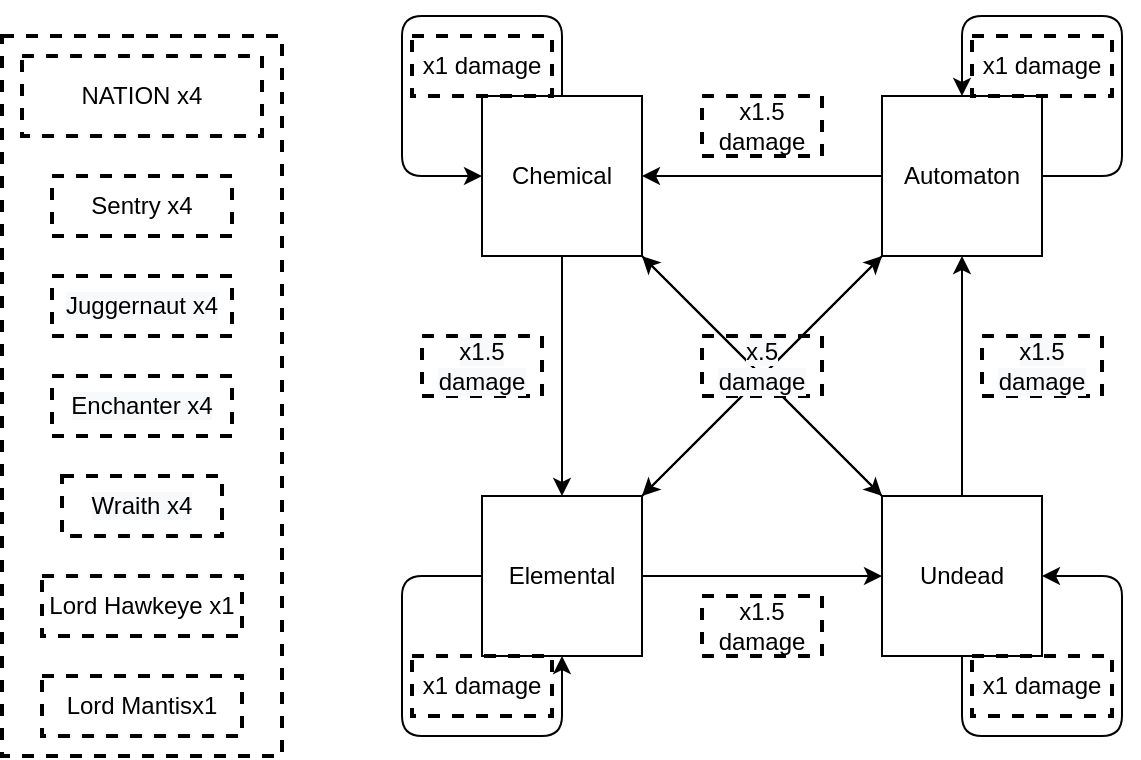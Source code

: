 <mxfile version="13.9.6" type="device"><diagram id="c8KTr1DYUm17pUYMkHzg" name="Page-1"><mxGraphModel dx="760" dy="475" grid="1" gridSize="10" guides="1" tooltips="1" connect="1" arrows="1" fold="1" page="1" pageScale="1" pageWidth="850" pageHeight="1100" math="0" shadow="0"><root><mxCell id="0"/><mxCell id="1" parent="0"/><mxCell id="LKzGPZN1289340XzwGW7-21" value="" style="endArrow=classic;html=1;exitX=1;exitY=0;exitDx=0;exitDy=0;entryX=0;entryY=1;entryDx=0;entryDy=0;" edge="1" parent="1" source="p6RT1x6VTXFocWAgLPQQ-4" target="p6RT1x6VTXFocWAgLPQQ-2"><mxGeometry width="50" height="50" relative="1" as="geometry"><mxPoint x="430" y="330" as="sourcePoint"/><mxPoint x="480" y="280" as="targetPoint"/></mxGeometry></mxCell><mxCell id="LKzGPZN1289340XzwGW7-16" value="" style="rounded=0;whiteSpace=wrap;html=1;dashed=1;strokeColor=#000000;strokeWidth=2;" vertex="1" parent="1"><mxGeometry x="120" y="130" width="140" height="360" as="geometry"/></mxCell><mxCell id="LKzGPZN1289340XzwGW7-2" style="edgeStyle=orthogonalEdgeStyle;rounded=0;orthogonalLoop=1;jettySize=auto;html=1;" edge="1" parent="1" source="p6RT1x6VTXFocWAgLPQQ-1" target="p6RT1x6VTXFocWAgLPQQ-4"><mxGeometry relative="1" as="geometry"/></mxCell><mxCell id="p6RT1x6VTXFocWAgLPQQ-1" value="Chemical" style="rounded=0;whiteSpace=wrap;html=1;" parent="1" vertex="1"><mxGeometry x="360" y="160" width="80" height="80" as="geometry"/></mxCell><mxCell id="LKzGPZN1289340XzwGW7-1" style="edgeStyle=orthogonalEdgeStyle;rounded=0;orthogonalLoop=1;jettySize=auto;html=1;entryX=1;entryY=0.5;entryDx=0;entryDy=0;" edge="1" parent="1" source="p6RT1x6VTXFocWAgLPQQ-2" target="p6RT1x6VTXFocWAgLPQQ-1"><mxGeometry relative="1" as="geometry"/></mxCell><mxCell id="p6RT1x6VTXFocWAgLPQQ-2" value="Automaton" style="rounded=0;whiteSpace=wrap;html=1;" parent="1" vertex="1"><mxGeometry x="560" y="160" width="80" height="80" as="geometry"/></mxCell><mxCell id="LKzGPZN1289340XzwGW7-4" style="edgeStyle=orthogonalEdgeStyle;rounded=0;orthogonalLoop=1;jettySize=auto;html=1;entryX=0.5;entryY=1;entryDx=0;entryDy=0;" edge="1" parent="1" source="p6RT1x6VTXFocWAgLPQQ-3" target="p6RT1x6VTXFocWAgLPQQ-2"><mxGeometry relative="1" as="geometry"/></mxCell><mxCell id="p6RT1x6VTXFocWAgLPQQ-3" value="Undead" style="rounded=0;whiteSpace=wrap;html=1;" parent="1" vertex="1"><mxGeometry x="560" y="360" width="80" height="80" as="geometry"/></mxCell><mxCell id="LKzGPZN1289340XzwGW7-3" style="edgeStyle=orthogonalEdgeStyle;rounded=0;orthogonalLoop=1;jettySize=auto;html=1;entryX=0;entryY=0.5;entryDx=0;entryDy=0;" edge="1" parent="1" source="p6RT1x6VTXFocWAgLPQQ-4" target="p6RT1x6VTXFocWAgLPQQ-3"><mxGeometry relative="1" as="geometry"/></mxCell><mxCell id="p6RT1x6VTXFocWAgLPQQ-4" value="Elemental" style="rounded=0;whiteSpace=wrap;html=1;" parent="1" vertex="1"><mxGeometry x="360" y="360" width="80" height="80" as="geometry"/></mxCell><mxCell id="LKzGPZN1289340XzwGW7-5" value="x1.5 damage" style="text;html=1;fillColor=none;align=center;verticalAlign=middle;whiteSpace=wrap;rounded=0;dashed=1;strokeWidth=2;strokeColor=#000000;" vertex="1" parent="1"><mxGeometry x="470" y="160" width="60" height="30" as="geometry"/></mxCell><mxCell id="LKzGPZN1289340XzwGW7-8" value="&lt;span style=&quot;color: rgb(0 , 0 , 0) ; font-family: &amp;#34;helvetica&amp;#34; ; font-size: 12px ; font-style: normal ; font-weight: 400 ; letter-spacing: normal ; text-align: center ; text-indent: 0px ; text-transform: none ; word-spacing: 0px ; background-color: rgb(248 , 249 , 250) ; display: inline ; float: none&quot;&gt;x1.5&lt;br&gt;damage&lt;/span&gt;" style="text;html=1;fillColor=none;align=center;verticalAlign=middle;whiteSpace=wrap;rounded=0;dashed=1;strokeWidth=2;strokeColor=#000000;" vertex="1" parent="1"><mxGeometry x="610" y="280" width="60" height="30" as="geometry"/></mxCell><mxCell id="LKzGPZN1289340XzwGW7-9" value="NATION x4" style="rounded=0;whiteSpace=wrap;html=1;dashed=1;strokeColor=#000000;strokeWidth=2;" vertex="1" parent="1"><mxGeometry x="130" y="140" width="120" height="40" as="geometry"/></mxCell><mxCell id="LKzGPZN1289340XzwGW7-10" value="Lord Mantisx1" style="rounded=0;whiteSpace=wrap;html=1;dashed=1;strokeColor=#000000;strokeWidth=2;" vertex="1" parent="1"><mxGeometry x="140" y="450" width="100" height="30" as="geometry"/></mxCell><mxCell id="LKzGPZN1289340XzwGW7-11" value="Lord Hawkeye x1" style="rounded=0;whiteSpace=wrap;html=1;dashed=1;strokeColor=#000000;strokeWidth=2;" vertex="1" parent="1"><mxGeometry x="140" y="400" width="100" height="30" as="geometry"/></mxCell><mxCell id="LKzGPZN1289340XzwGW7-12" value="&lt;span style=&quot;color: rgb(0 , 0 , 0) ; font-family: &amp;#34;helvetica&amp;#34; ; font-size: 12px ; font-style: normal ; font-weight: 400 ; letter-spacing: normal ; text-align: center ; text-indent: 0px ; text-transform: none ; word-spacing: 0px ; background-color: rgb(248 , 249 , 250) ; display: inline ; float: none&quot;&gt;Wraith x4&lt;/span&gt;" style="rounded=0;whiteSpace=wrap;html=1;dashed=1;strokeColor=#000000;strokeWidth=2;" vertex="1" parent="1"><mxGeometry x="150" y="350" width="80" height="30" as="geometry"/></mxCell><mxCell id="LKzGPZN1289340XzwGW7-13" value="&lt;span style=&quot;color: rgb(0 , 0 , 0) ; font-family: &amp;#34;helvetica&amp;#34; ; font-size: 12px ; font-style: normal ; font-weight: 400 ; letter-spacing: normal ; text-align: center ; text-indent: 0px ; text-transform: none ; word-spacing: 0px ; background-color: rgb(248 , 249 , 250) ; display: inline ; float: none&quot;&gt;Juggernaut x4&lt;/span&gt;" style="rounded=0;whiteSpace=wrap;html=1;dashed=1;strokeColor=#000000;strokeWidth=2;" vertex="1" parent="1"><mxGeometry x="145" y="250" width="90" height="30" as="geometry"/></mxCell><mxCell id="LKzGPZN1289340XzwGW7-14" value="&lt;span style=&quot;color: rgb(0 , 0 , 0) ; font-family: &amp;#34;helvetica&amp;#34; ; font-size: 12px ; font-style: normal ; font-weight: 400 ; letter-spacing: normal ; text-align: center ; text-indent: 0px ; text-transform: none ; word-spacing: 0px ; background-color: rgb(248 , 249 , 250) ; display: inline ; float: none&quot;&gt;Enchanter x4&lt;/span&gt;" style="rounded=0;whiteSpace=wrap;html=1;dashed=1;strokeColor=#000000;strokeWidth=2;" vertex="1" parent="1"><mxGeometry x="145" y="300" width="90" height="30" as="geometry"/></mxCell><mxCell id="LKzGPZN1289340XzwGW7-15" value="Sentry x4" style="rounded=0;whiteSpace=wrap;html=1;dashed=1;strokeColor=#000000;strokeWidth=2;" vertex="1" parent="1"><mxGeometry x="145" y="200" width="90" height="30" as="geometry"/></mxCell><mxCell id="LKzGPZN1289340XzwGW7-17" value="" style="endArrow=classic;html=1;exitX=1;exitY=1;exitDx=0;exitDy=0;entryX=0;entryY=0;entryDx=0;entryDy=0;" edge="1" parent="1" source="p6RT1x6VTXFocWAgLPQQ-1" target="p6RT1x6VTXFocWAgLPQQ-3"><mxGeometry width="50" height="50" relative="1" as="geometry"><mxPoint x="270" y="320" as="sourcePoint"/><mxPoint x="320" y="270" as="targetPoint"/></mxGeometry></mxCell><mxCell id="LKzGPZN1289340XzwGW7-18" value="" style="endArrow=classic;html=1;exitX=0;exitY=1;exitDx=0;exitDy=0;entryX=1;entryY=0;entryDx=0;entryDy=0;" edge="1" parent="1" source="p6RT1x6VTXFocWAgLPQQ-2" target="p6RT1x6VTXFocWAgLPQQ-4"><mxGeometry width="50" height="50" relative="1" as="geometry"><mxPoint x="270" y="320" as="sourcePoint"/><mxPoint x="320" y="270" as="targetPoint"/></mxGeometry></mxCell><mxCell id="LKzGPZN1289340XzwGW7-19" value="x1.5 damage" style="text;html=1;fillColor=none;align=center;verticalAlign=middle;whiteSpace=wrap;rounded=0;dashed=1;strokeWidth=2;strokeColor=#000000;" vertex="1" parent="1"><mxGeometry x="470" y="410" width="60" height="30" as="geometry"/></mxCell><mxCell id="LKzGPZN1289340XzwGW7-20" value="&lt;span style=&quot;color: rgb(0 , 0 , 0) ; font-family: &amp;#34;helvetica&amp;#34; ; font-size: 12px ; font-style: normal ; font-weight: 400 ; letter-spacing: normal ; text-align: center ; text-indent: 0px ; text-transform: none ; word-spacing: 0px ; background-color: rgb(248 , 249 , 250) ; display: inline ; float: none&quot;&gt;x1.5&lt;br&gt;damage&lt;/span&gt;" style="text;html=1;fillColor=none;align=center;verticalAlign=middle;whiteSpace=wrap;rounded=0;dashed=1;strokeWidth=2;strokeColor=#000000;" vertex="1" parent="1"><mxGeometry x="330" y="280" width="60" height="30" as="geometry"/></mxCell><mxCell id="LKzGPZN1289340XzwGW7-22" value="" style="endArrow=classic;html=1;exitX=0;exitY=0;exitDx=0;exitDy=0;entryX=1;entryY=1;entryDx=0;entryDy=0;" edge="1" parent="1" source="p6RT1x6VTXFocWAgLPQQ-3" target="p6RT1x6VTXFocWAgLPQQ-1"><mxGeometry width="50" height="50" relative="1" as="geometry"><mxPoint x="430" y="330" as="sourcePoint"/><mxPoint x="480" y="280" as="targetPoint"/></mxGeometry></mxCell><mxCell id="LKzGPZN1289340XzwGW7-23" value="&lt;span style=&quot;color: rgb(0 , 0 , 0) ; font-family: &amp;#34;helvetica&amp;#34; ; font-size: 12px ; font-style: normal ; font-weight: 400 ; letter-spacing: normal ; text-align: center ; text-indent: 0px ; text-transform: none ; word-spacing: 0px ; background-color: rgb(248 , 249 , 250) ; display: inline ; float: none&quot;&gt;x.5&lt;br&gt;damage&lt;/span&gt;" style="text;html=1;fillColor=none;align=center;verticalAlign=middle;whiteSpace=wrap;rounded=0;dashed=1;strokeWidth=2;strokeColor=#000000;" vertex="1" parent="1"><mxGeometry x="470" y="280" width="60" height="30" as="geometry"/></mxCell><mxCell id="LKzGPZN1289340XzwGW7-26" value="" style="endArrow=classic;html=1;exitX=0.5;exitY=0;exitDx=0;exitDy=0;entryX=0;entryY=0.5;entryDx=0;entryDy=0;" edge="1" parent="1" source="p6RT1x6VTXFocWAgLPQQ-1" target="p6RT1x6VTXFocWAgLPQQ-1"><mxGeometry width="50" height="50" relative="1" as="geometry"><mxPoint x="430" y="330" as="sourcePoint"/><mxPoint x="480" y="280" as="targetPoint"/><Array as="points"><mxPoint x="400" y="120"/><mxPoint x="320" y="120"/><mxPoint x="320" y="200"/></Array></mxGeometry></mxCell><mxCell id="LKzGPZN1289340XzwGW7-27" value="" style="endArrow=classic;html=1;exitX=0;exitY=0.5;exitDx=0;exitDy=0;entryX=0.5;entryY=1;entryDx=0;entryDy=0;" edge="1" parent="1" source="p6RT1x6VTXFocWAgLPQQ-4" target="p6RT1x6VTXFocWAgLPQQ-4"><mxGeometry width="50" height="50" relative="1" as="geometry"><mxPoint x="430" y="330" as="sourcePoint"/><mxPoint x="480" y="280" as="targetPoint"/><Array as="points"><mxPoint x="320" y="400"/><mxPoint x="320" y="430"/><mxPoint x="320" y="480"/><mxPoint x="400" y="480"/></Array></mxGeometry></mxCell><mxCell id="LKzGPZN1289340XzwGW7-28" value="" style="endArrow=classic;html=1;exitX=0.5;exitY=1;exitDx=0;exitDy=0;entryX=1;entryY=0.5;entryDx=0;entryDy=0;" edge="1" parent="1" source="p6RT1x6VTXFocWAgLPQQ-3" target="p6RT1x6VTXFocWAgLPQQ-3"><mxGeometry width="50" height="50" relative="1" as="geometry"><mxPoint x="530" y="390" as="sourcePoint"/><mxPoint x="570" y="430" as="targetPoint"/><Array as="points"><mxPoint x="600" y="480"/><mxPoint x="680" y="480"/><mxPoint x="680" y="400"/></Array></mxGeometry></mxCell><mxCell id="LKzGPZN1289340XzwGW7-29" value="" style="endArrow=classic;html=1;exitX=1;exitY=0.5;exitDx=0;exitDy=0;entryX=0.5;entryY=0;entryDx=0;entryDy=0;" edge="1" parent="1" source="p6RT1x6VTXFocWAgLPQQ-2" target="p6RT1x6VTXFocWAgLPQQ-2"><mxGeometry width="50" height="50" relative="1" as="geometry"><mxPoint x="610" y="450" as="sourcePoint"/><mxPoint x="650" y="410" as="targetPoint"/><Array as="points"><mxPoint x="680" y="200"/><mxPoint x="680" y="120"/><mxPoint x="600" y="120"/></Array></mxGeometry></mxCell><mxCell id="LKzGPZN1289340XzwGW7-30" value="x1 damage" style="text;html=1;fillColor=none;align=center;verticalAlign=middle;whiteSpace=wrap;rounded=0;dashed=1;strokeWidth=2;strokeColor=#000000;" vertex="1" parent="1"><mxGeometry x="325" y="130" width="70" height="30" as="geometry"/></mxCell><mxCell id="LKzGPZN1289340XzwGW7-31" value="x1 damage" style="text;html=1;fillColor=none;align=center;verticalAlign=middle;whiteSpace=wrap;rounded=0;dashed=1;strokeWidth=2;strokeColor=#000000;" vertex="1" parent="1"><mxGeometry x="325" y="440" width="70" height="30" as="geometry"/></mxCell><mxCell id="LKzGPZN1289340XzwGW7-32" value="x1 damage" style="text;html=1;fillColor=none;align=center;verticalAlign=middle;whiteSpace=wrap;rounded=0;dashed=1;strokeWidth=2;strokeColor=#000000;" vertex="1" parent="1"><mxGeometry x="605" y="440" width="70" height="30" as="geometry"/></mxCell><mxCell id="LKzGPZN1289340XzwGW7-33" value="x1 damage" style="text;html=1;fillColor=none;align=center;verticalAlign=middle;whiteSpace=wrap;rounded=0;dashed=1;strokeWidth=2;strokeColor=#000000;" vertex="1" parent="1"><mxGeometry x="605" y="130" width="70" height="30" as="geometry"/></mxCell></root></mxGraphModel></diagram></mxfile>